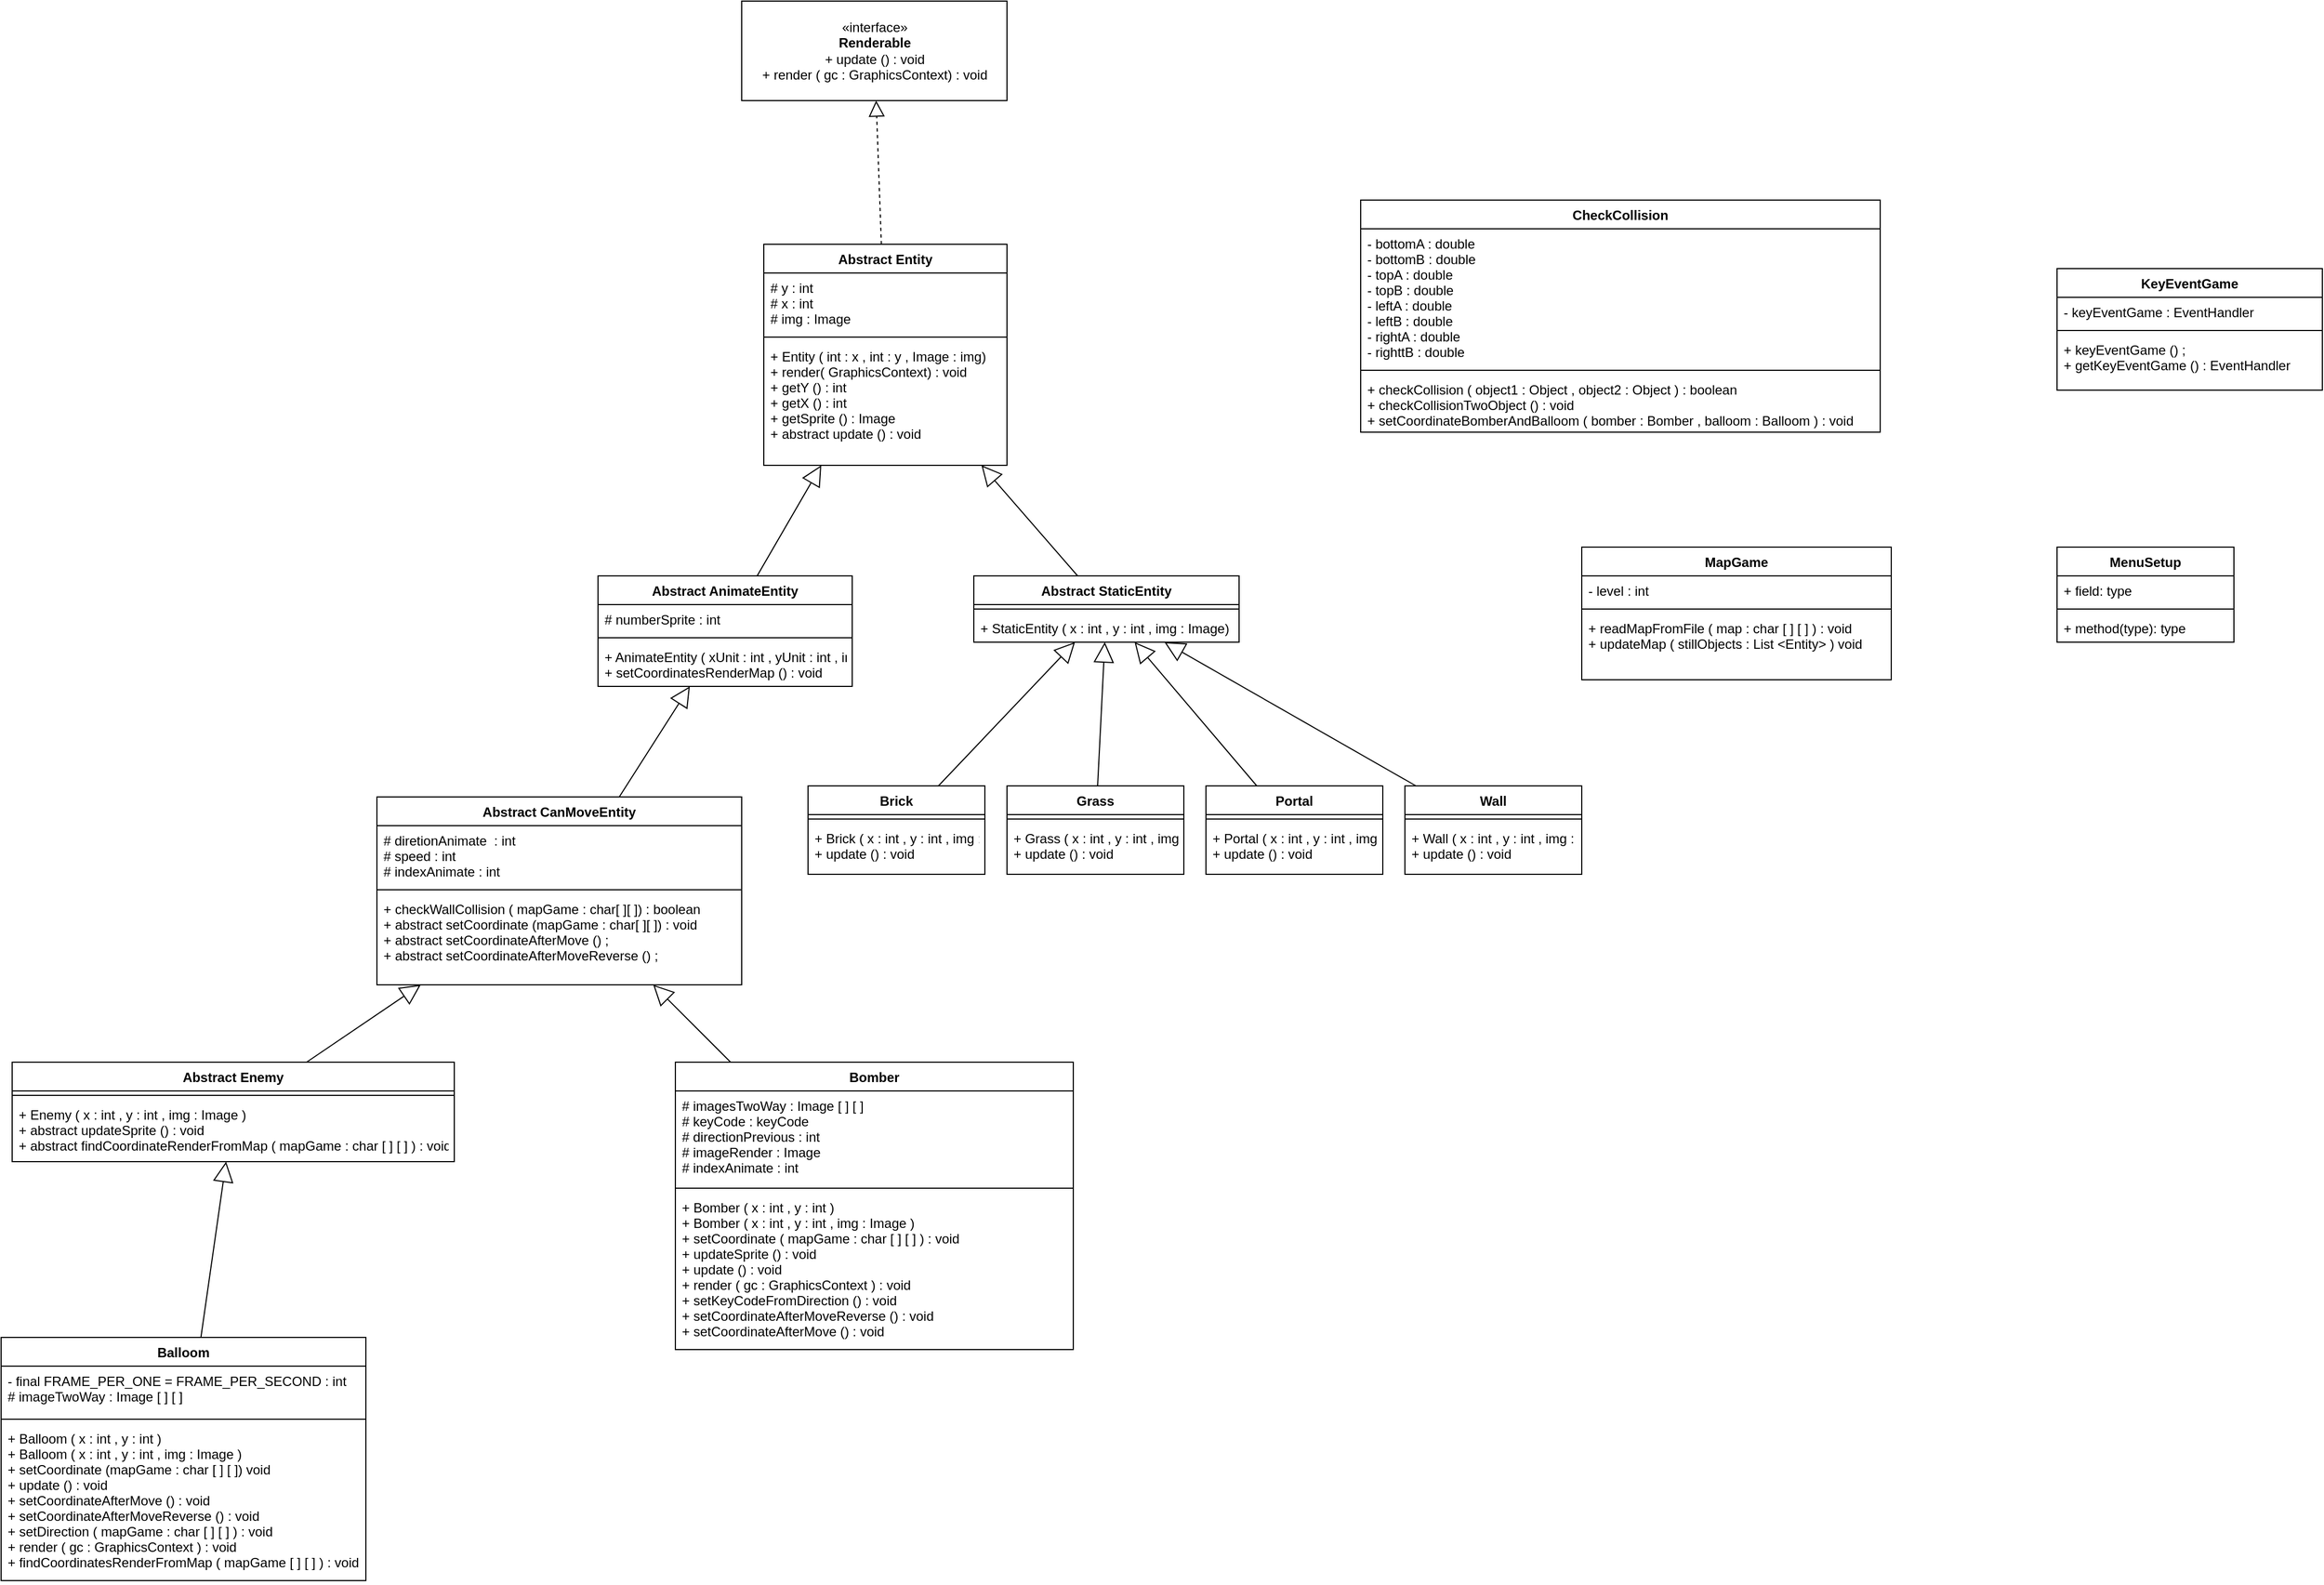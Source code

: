 <mxfile version="20.2.8" type="device"><diagram name="Page-1" id="9f46799a-70d6-7492-0946-bef42562c5a5"><mxGraphModel dx="1846" dy="1661" grid="1" gridSize="10" guides="1" tooltips="1" connect="1" arrows="1" fold="1" page="1" pageScale="1" pageWidth="1100" pageHeight="850" background="none" math="0" shadow="0"><root><mxCell id="0"/><mxCell id="1" parent="0"/><mxCell id="9HY5f6NVz9wHrXlp-6yp-5" value="Abstract Entity" style="swimlane;fontStyle=1;align=center;verticalAlign=top;childLayout=stackLayout;horizontal=1;startSize=26;horizontalStack=0;resizeParent=1;resizeParentMax=0;resizeLast=0;collapsible=1;marginBottom=0;" vertex="1" parent="1"><mxGeometry x="90" y="200" width="220" height="200" as="geometry"/></mxCell><mxCell id="9HY5f6NVz9wHrXlp-6yp-6" value="# y : int&#10;# x : int&#10;# img : Image" style="text;strokeColor=none;fillColor=none;align=left;verticalAlign=top;spacingLeft=4;spacingRight=4;overflow=hidden;rotatable=0;points=[[0,0.5],[1,0.5]];portConstraint=eastwest;" vertex="1" parent="9HY5f6NVz9wHrXlp-6yp-5"><mxGeometry y="26" width="220" height="54" as="geometry"/></mxCell><mxCell id="9HY5f6NVz9wHrXlp-6yp-7" value="" style="line;strokeWidth=1;fillColor=none;align=left;verticalAlign=middle;spacingTop=-1;spacingLeft=3;spacingRight=3;rotatable=0;labelPosition=right;points=[];portConstraint=eastwest;strokeColor=inherit;" vertex="1" parent="9HY5f6NVz9wHrXlp-6yp-5"><mxGeometry y="80" width="220" height="8" as="geometry"/></mxCell><mxCell id="9HY5f6NVz9wHrXlp-6yp-8" value="+ Entity ( int : x , int : y , Image : img)&#10;+ render( GraphicsContext) : void&#10;+ getY () : int&#10;+ getX () : int&#10;+ getSprite () : Image&#10;+ abstract update () : void &#10;" style="text;strokeColor=none;fillColor=none;align=left;verticalAlign=top;spacingLeft=4;spacingRight=4;overflow=hidden;rotatable=0;points=[[0,0.5],[1,0.5]];portConstraint=eastwest;fontStyle=0" vertex="1" parent="9HY5f6NVz9wHrXlp-6yp-5"><mxGeometry y="88" width="220" height="112" as="geometry"/></mxCell><mxCell id="9HY5f6NVz9wHrXlp-6yp-9" value="Abstract AnimateEntity" style="swimlane;fontStyle=1;align=center;verticalAlign=top;childLayout=stackLayout;horizontal=1;startSize=26;horizontalStack=0;resizeParent=1;resizeParentMax=0;resizeLast=0;collapsible=1;marginBottom=0;" vertex="1" parent="1"><mxGeometry x="-60" y="500" width="230" height="100" as="geometry"/></mxCell><mxCell id="9HY5f6NVz9wHrXlp-6yp-10" value="# numberSprite : int" style="text;strokeColor=none;fillColor=none;align=left;verticalAlign=top;spacingLeft=4;spacingRight=4;overflow=hidden;rotatable=0;points=[[0,0.5],[1,0.5]];portConstraint=eastwest;" vertex="1" parent="9HY5f6NVz9wHrXlp-6yp-9"><mxGeometry y="26" width="230" height="26" as="geometry"/></mxCell><mxCell id="9HY5f6NVz9wHrXlp-6yp-11" value="" style="line;strokeWidth=1;fillColor=none;align=left;verticalAlign=middle;spacingTop=-1;spacingLeft=3;spacingRight=3;rotatable=0;labelPosition=right;points=[];portConstraint=eastwest;strokeColor=inherit;" vertex="1" parent="9HY5f6NVz9wHrXlp-6yp-9"><mxGeometry y="52" width="230" height="8" as="geometry"/></mxCell><mxCell id="9HY5f6NVz9wHrXlp-6yp-12" value="+ AnimateEntity ( xUnit : int , yUnit : int , img : Image)&#10;+ setCoordinatesRenderMap () : void" style="text;strokeColor=none;fillColor=none;align=left;verticalAlign=top;spacingLeft=4;spacingRight=4;overflow=hidden;rotatable=0;points=[[0,0.5],[1,0.5]];portConstraint=eastwest;" vertex="1" parent="9HY5f6NVz9wHrXlp-6yp-9"><mxGeometry y="60" width="230" height="40" as="geometry"/></mxCell><mxCell id="9HY5f6NVz9wHrXlp-6yp-21" value="" style="endArrow=block;endSize=16;endFill=0;html=1;rounded=0;" edge="1" parent="1" source="9HY5f6NVz9wHrXlp-6yp-9" target="9HY5f6NVz9wHrXlp-6yp-5"><mxGeometry x="0.25" y="60" width="160" relative="1" as="geometry"><mxPoint x="310" y="420" as="sourcePoint"/><mxPoint x="470" y="420" as="targetPoint"/><mxPoint as="offset"/></mxGeometry></mxCell><mxCell id="9HY5f6NVz9wHrXlp-6yp-22" value="Abstract CanMoveEntity" style="swimlane;fontStyle=1;align=center;verticalAlign=top;childLayout=stackLayout;horizontal=1;startSize=26;horizontalStack=0;resizeParent=1;resizeParentMax=0;resizeLast=0;collapsible=1;marginBottom=0;" vertex="1" parent="1"><mxGeometry x="-260" y="700" width="330" height="170" as="geometry"/></mxCell><mxCell id="9HY5f6NVz9wHrXlp-6yp-23" value="# diretionAnimate  : int&#10;# speed : int&#10;# indexAnimate : int" style="text;strokeColor=none;fillColor=none;align=left;verticalAlign=top;spacingLeft=4;spacingRight=4;overflow=hidden;rotatable=0;points=[[0,0.5],[1,0.5]];portConstraint=eastwest;" vertex="1" parent="9HY5f6NVz9wHrXlp-6yp-22"><mxGeometry y="26" width="330" height="54" as="geometry"/></mxCell><mxCell id="9HY5f6NVz9wHrXlp-6yp-24" value="" style="line;strokeWidth=1;fillColor=none;align=left;verticalAlign=middle;spacingTop=-1;spacingLeft=3;spacingRight=3;rotatable=0;labelPosition=right;points=[];portConstraint=eastwest;strokeColor=inherit;" vertex="1" parent="9HY5f6NVz9wHrXlp-6yp-22"><mxGeometry y="80" width="330" height="8" as="geometry"/></mxCell><mxCell id="9HY5f6NVz9wHrXlp-6yp-25" value="+ checkWallCollision ( mapGame : char[ ][ ]) : boolean&#10;+ abstract setCoordinate (mapGame : char[ ][ ]) : void&#10;+ abstract setCoordinateAfterMove () ;&#10;+ abstract setCoordinateAfterMoveReverse () ;" style="text;strokeColor=none;fillColor=none;align=left;verticalAlign=top;spacingLeft=4;spacingRight=4;overflow=hidden;rotatable=0;points=[[0,0.5],[1,0.5]];portConstraint=eastwest;" vertex="1" parent="9HY5f6NVz9wHrXlp-6yp-22"><mxGeometry y="88" width="330" height="82" as="geometry"/></mxCell><mxCell id="9HY5f6NVz9wHrXlp-6yp-26" value="" style="endArrow=block;endSize=16;endFill=0;html=1;rounded=0;" edge="1" parent="1" source="9HY5f6NVz9wHrXlp-6yp-22" target="9HY5f6NVz9wHrXlp-6yp-9"><mxGeometry x="0.25" y="60" width="160" relative="1" as="geometry"><mxPoint x="360" y="680" as="sourcePoint"/><mxPoint x="320" y="600" as="targetPoint"/><mxPoint as="offset"/></mxGeometry></mxCell><mxCell id="9HY5f6NVz9wHrXlp-6yp-27" value="Abstract StaticEntity" style="swimlane;fontStyle=1;align=center;verticalAlign=top;childLayout=stackLayout;horizontal=1;startSize=26;horizontalStack=0;resizeParent=1;resizeParentMax=0;resizeLast=0;collapsible=1;marginBottom=0;" vertex="1" parent="1"><mxGeometry x="280" y="500" width="240" height="60" as="geometry"/></mxCell><mxCell id="9HY5f6NVz9wHrXlp-6yp-29" value="" style="line;strokeWidth=1;fillColor=none;align=left;verticalAlign=middle;spacingTop=-1;spacingLeft=3;spacingRight=3;rotatable=0;labelPosition=right;points=[];portConstraint=eastwest;strokeColor=inherit;" vertex="1" parent="9HY5f6NVz9wHrXlp-6yp-27"><mxGeometry y="26" width="240" height="8" as="geometry"/></mxCell><mxCell id="9HY5f6NVz9wHrXlp-6yp-30" value="+ StaticEntity ( x : int , y : int , img : Image) " style="text;strokeColor=none;fillColor=none;align=left;verticalAlign=top;spacingLeft=4;spacingRight=4;overflow=hidden;rotatable=0;points=[[0,0.5],[1,0.5]];portConstraint=eastwest;" vertex="1" parent="9HY5f6NVz9wHrXlp-6yp-27"><mxGeometry y="34" width="240" height="26" as="geometry"/></mxCell><mxCell id="9HY5f6NVz9wHrXlp-6yp-31" value="" style="endArrow=block;endSize=16;endFill=0;html=1;rounded=0;" edge="1" parent="1" source="9HY5f6NVz9wHrXlp-6yp-27" target="9HY5f6NVz9wHrXlp-6yp-5"><mxGeometry x="0.25" y="60" width="160" relative="1" as="geometry"><mxPoint x="94" y="510" as="sourcePoint"/><mxPoint x="152" y="410" as="targetPoint"/><mxPoint as="offset"/></mxGeometry></mxCell><mxCell id="9HY5f6NVz9wHrXlp-6yp-32" value="Brick" style="swimlane;fontStyle=1;align=center;verticalAlign=top;childLayout=stackLayout;horizontal=1;startSize=26;horizontalStack=0;resizeParent=1;resizeParentMax=0;resizeLast=0;collapsible=1;marginBottom=0;" vertex="1" parent="1"><mxGeometry x="130" y="690" width="160" height="80" as="geometry"/></mxCell><mxCell id="9HY5f6NVz9wHrXlp-6yp-34" value="" style="line;strokeWidth=1;fillColor=none;align=left;verticalAlign=middle;spacingTop=-1;spacingLeft=3;spacingRight=3;rotatable=0;labelPosition=right;points=[];portConstraint=eastwest;strokeColor=inherit;" vertex="1" parent="9HY5f6NVz9wHrXlp-6yp-32"><mxGeometry y="26" width="160" height="8" as="geometry"/></mxCell><mxCell id="9HY5f6NVz9wHrXlp-6yp-35" value="+ Brick ( x : int , y : int , img : Image)&#10;+ update () : void" style="text;strokeColor=none;fillColor=none;align=left;verticalAlign=top;spacingLeft=4;spacingRight=4;overflow=hidden;rotatable=0;points=[[0,0.5],[1,0.5]];portConstraint=eastwest;" vertex="1" parent="9HY5f6NVz9wHrXlp-6yp-32"><mxGeometry y="34" width="160" height="46" as="geometry"/></mxCell><mxCell id="9HY5f6NVz9wHrXlp-6yp-36" value="Grass" style="swimlane;fontStyle=1;align=center;verticalAlign=top;childLayout=stackLayout;horizontal=1;startSize=26;horizontalStack=0;resizeParent=1;resizeParentMax=0;resizeLast=0;collapsible=1;marginBottom=0;" vertex="1" parent="1"><mxGeometry x="310" y="690" width="160" height="80" as="geometry"/></mxCell><mxCell id="9HY5f6NVz9wHrXlp-6yp-37" value="" style="line;strokeWidth=1;fillColor=none;align=left;verticalAlign=middle;spacingTop=-1;spacingLeft=3;spacingRight=3;rotatable=0;labelPosition=right;points=[];portConstraint=eastwest;strokeColor=inherit;" vertex="1" parent="9HY5f6NVz9wHrXlp-6yp-36"><mxGeometry y="26" width="160" height="8" as="geometry"/></mxCell><mxCell id="9HY5f6NVz9wHrXlp-6yp-38" value="+ Grass ( x : int , y : int , img : Image)&#10;+ update () : void" style="text;strokeColor=none;fillColor=none;align=left;verticalAlign=top;spacingLeft=4;spacingRight=4;overflow=hidden;rotatable=0;points=[[0,0.5],[1,0.5]];portConstraint=eastwest;" vertex="1" parent="9HY5f6NVz9wHrXlp-6yp-36"><mxGeometry y="34" width="160" height="46" as="geometry"/></mxCell><mxCell id="9HY5f6NVz9wHrXlp-6yp-39" value="Portal" style="swimlane;fontStyle=1;align=center;verticalAlign=top;childLayout=stackLayout;horizontal=1;startSize=26;horizontalStack=0;resizeParent=1;resizeParentMax=0;resizeLast=0;collapsible=1;marginBottom=0;" vertex="1" parent="1"><mxGeometry x="490" y="690" width="160" height="80" as="geometry"/></mxCell><mxCell id="9HY5f6NVz9wHrXlp-6yp-40" value="" style="line;strokeWidth=1;fillColor=none;align=left;verticalAlign=middle;spacingTop=-1;spacingLeft=3;spacingRight=3;rotatable=0;labelPosition=right;points=[];portConstraint=eastwest;strokeColor=inherit;" vertex="1" parent="9HY5f6NVz9wHrXlp-6yp-39"><mxGeometry y="26" width="160" height="8" as="geometry"/></mxCell><mxCell id="9HY5f6NVz9wHrXlp-6yp-41" value="+ Portal ( x : int , y : int , img : Image)&#10;+ update () : void" style="text;strokeColor=none;fillColor=none;align=left;verticalAlign=top;spacingLeft=4;spacingRight=4;overflow=hidden;rotatable=0;points=[[0,0.5],[1,0.5]];portConstraint=eastwest;" vertex="1" parent="9HY5f6NVz9wHrXlp-6yp-39"><mxGeometry y="34" width="160" height="46" as="geometry"/></mxCell><mxCell id="9HY5f6NVz9wHrXlp-6yp-42" value="Wall" style="swimlane;fontStyle=1;align=center;verticalAlign=top;childLayout=stackLayout;horizontal=1;startSize=26;horizontalStack=0;resizeParent=1;resizeParentMax=0;resizeLast=0;collapsible=1;marginBottom=0;" vertex="1" parent="1"><mxGeometry x="670" y="690" width="160" height="80" as="geometry"/></mxCell><mxCell id="9HY5f6NVz9wHrXlp-6yp-43" value="" style="line;strokeWidth=1;fillColor=none;align=left;verticalAlign=middle;spacingTop=-1;spacingLeft=3;spacingRight=3;rotatable=0;labelPosition=right;points=[];portConstraint=eastwest;strokeColor=inherit;" vertex="1" parent="9HY5f6NVz9wHrXlp-6yp-42"><mxGeometry y="26" width="160" height="8" as="geometry"/></mxCell><mxCell id="9HY5f6NVz9wHrXlp-6yp-44" value="+ Wall ( x : int , y : int , img : Image)&#10;+ update () : void" style="text;strokeColor=none;fillColor=none;align=left;verticalAlign=top;spacingLeft=4;spacingRight=4;overflow=hidden;rotatable=0;points=[[0,0.5],[1,0.5]];portConstraint=eastwest;" vertex="1" parent="9HY5f6NVz9wHrXlp-6yp-42"><mxGeometry y="34" width="160" height="46" as="geometry"/></mxCell><mxCell id="9HY5f6NVz9wHrXlp-6yp-45" value="" style="endArrow=block;endSize=16;endFill=0;html=1;rounded=0;" edge="1" parent="1" source="9HY5f6NVz9wHrXlp-6yp-32" target="9HY5f6NVz9wHrXlp-6yp-27"><mxGeometry x="0.25" y="60" width="160" relative="1" as="geometry"><mxPoint x="-39.651" y="710" as="sourcePoint"/><mxPoint x="30.116" y="610" as="targetPoint"/><mxPoint as="offset"/></mxGeometry></mxCell><mxCell id="9HY5f6NVz9wHrXlp-6yp-46" value="" style="endArrow=block;endSize=16;endFill=0;html=1;rounded=0;" edge="1" parent="1" source="9HY5f6NVz9wHrXlp-6yp-36" target="9HY5f6NVz9wHrXlp-6yp-27"><mxGeometry x="0.25" y="60" width="160" relative="1" as="geometry"><mxPoint x="-29.651" y="720" as="sourcePoint"/><mxPoint x="40.116" y="620" as="targetPoint"/><mxPoint as="offset"/></mxGeometry></mxCell><mxCell id="9HY5f6NVz9wHrXlp-6yp-47" value="" style="endArrow=block;endSize=16;endFill=0;html=1;rounded=0;" edge="1" parent="1" source="9HY5f6NVz9wHrXlp-6yp-39" target="9HY5f6NVz9wHrXlp-6yp-27"><mxGeometry x="0.25" y="60" width="160" relative="1" as="geometry"><mxPoint x="-19.651" y="730" as="sourcePoint"/><mxPoint x="50.116" y="630" as="targetPoint"/><mxPoint as="offset"/></mxGeometry></mxCell><mxCell id="9HY5f6NVz9wHrXlp-6yp-48" value="" style="endArrow=block;endSize=16;endFill=0;html=1;rounded=0;" edge="1" parent="1" source="9HY5f6NVz9wHrXlp-6yp-42" target="9HY5f6NVz9wHrXlp-6yp-27"><mxGeometry x="0.25" y="60" width="160" relative="1" as="geometry"><mxPoint x="480" y="820" as="sourcePoint"/><mxPoint x="60.116" y="640" as="targetPoint"/><mxPoint as="offset"/></mxGeometry></mxCell><mxCell id="9HY5f6NVz9wHrXlp-6yp-49" value="Bomber" style="swimlane;fontStyle=1;align=center;verticalAlign=top;childLayout=stackLayout;horizontal=1;startSize=26;horizontalStack=0;resizeParent=1;resizeParentMax=0;resizeLast=0;collapsible=1;marginBottom=0;" vertex="1" parent="1"><mxGeometry x="10" y="940" width="360" height="260" as="geometry"/></mxCell><mxCell id="9HY5f6NVz9wHrXlp-6yp-50" value="# imagesTwoWay : Image [ ] [ ]&#10;# keyCode : keyCode&#10;# directionPrevious : int&#10;# imageRender : Image&#10;# indexAnimate : int" style="text;strokeColor=none;fillColor=none;align=left;verticalAlign=top;spacingLeft=4;spacingRight=4;overflow=hidden;rotatable=0;points=[[0,0.5],[1,0.5]];portConstraint=eastwest;" vertex="1" parent="9HY5f6NVz9wHrXlp-6yp-49"><mxGeometry y="26" width="360" height="84" as="geometry"/></mxCell><mxCell id="9HY5f6NVz9wHrXlp-6yp-51" value="" style="line;strokeWidth=1;fillColor=none;align=left;verticalAlign=middle;spacingTop=-1;spacingLeft=3;spacingRight=3;rotatable=0;labelPosition=right;points=[];portConstraint=eastwest;strokeColor=inherit;" vertex="1" parent="9HY5f6NVz9wHrXlp-6yp-49"><mxGeometry y="110" width="360" height="8" as="geometry"/></mxCell><mxCell id="9HY5f6NVz9wHrXlp-6yp-52" value="+ Bomber ( x : int , y : int )&#10;+ Bomber ( x : int , y : int , img : Image )&#10;+ setCoordinate ( mapGame : char [ ] [ ] ) : void&#10;+ updateSprite () : void&#10;+ update () : void&#10;+ render ( gc : GraphicsContext ) : void&#10;+ setKeyCodeFromDirection () : void&#10;+ setCoordinateAfterMoveReverse () : void&#10;+ setCoordinateAfterMove () : void" style="text;strokeColor=none;fillColor=none;align=left;verticalAlign=top;spacingLeft=4;spacingRight=4;overflow=hidden;rotatable=0;points=[[0,0.5],[1,0.5]];portConstraint=eastwest;" vertex="1" parent="9HY5f6NVz9wHrXlp-6yp-49"><mxGeometry y="118" width="360" height="142" as="geometry"/></mxCell><mxCell id="9HY5f6NVz9wHrXlp-6yp-53" value="" style="endArrow=block;endSize=16;endFill=0;html=1;rounded=0;" edge="1" parent="1" source="9HY5f6NVz9wHrXlp-6yp-49" target="9HY5f6NVz9wHrXlp-6yp-22"><mxGeometry x="0.25" y="60" width="160" relative="1" as="geometry"><mxPoint x="-39.651" y="710" as="sourcePoint"/><mxPoint x="210" y="840" as="targetPoint"/><mxPoint as="offset"/></mxGeometry></mxCell><mxCell id="9HY5f6NVz9wHrXlp-6yp-58" value="Abstract Enemy" style="swimlane;fontStyle=1;align=center;verticalAlign=top;childLayout=stackLayout;horizontal=1;startSize=26;horizontalStack=0;resizeParent=1;resizeParentMax=0;resizeLast=0;collapsible=1;marginBottom=0;" vertex="1" parent="1"><mxGeometry x="-590" y="940" width="400" height="90" as="geometry"/></mxCell><mxCell id="9HY5f6NVz9wHrXlp-6yp-60" value="" style="line;strokeWidth=1;fillColor=none;align=left;verticalAlign=middle;spacingTop=-1;spacingLeft=3;spacingRight=3;rotatable=0;labelPosition=right;points=[];portConstraint=eastwest;strokeColor=inherit;" vertex="1" parent="9HY5f6NVz9wHrXlp-6yp-58"><mxGeometry y="26" width="400" height="8" as="geometry"/></mxCell><mxCell id="9HY5f6NVz9wHrXlp-6yp-61" value="+ Enemy ( x : int , y : int , img : Image ) &#10;+ abstract updateSprite () : void&#10;+ abstract findCoordinateRenderFromMap ( mapGame : char [ ] [ ] ) : void" style="text;strokeColor=none;fillColor=none;align=left;verticalAlign=top;spacingLeft=4;spacingRight=4;overflow=hidden;rotatable=0;points=[[0,0.5],[1,0.5]];portConstraint=eastwest;" vertex="1" parent="9HY5f6NVz9wHrXlp-6yp-58"><mxGeometry y="34" width="400" height="56" as="geometry"/></mxCell><mxCell id="9HY5f6NVz9wHrXlp-6yp-62" value="" style="endArrow=block;endSize=16;endFill=0;html=1;rounded=0;" edge="1" parent="1" source="9HY5f6NVz9wHrXlp-6yp-58" target="9HY5f6NVz9wHrXlp-6yp-22"><mxGeometry x="0.25" y="60" width="160" relative="1" as="geometry"><mxPoint x="60.189" y="910" as="sourcePoint"/><mxPoint x="-15.094" y="840" as="targetPoint"/><mxPoint as="offset"/></mxGeometry></mxCell><mxCell id="9HY5f6NVz9wHrXlp-6yp-63" value="Balloom" style="swimlane;fontStyle=1;align=center;verticalAlign=top;childLayout=stackLayout;horizontal=1;startSize=26;horizontalStack=0;resizeParent=1;resizeParentMax=0;resizeLast=0;collapsible=1;marginBottom=0;" vertex="1" parent="1"><mxGeometry x="-600" y="1189" width="330" height="220" as="geometry"/></mxCell><mxCell id="9HY5f6NVz9wHrXlp-6yp-64" value="- final FRAME_PER_ONE = FRAME_PER_SECOND : int&#10;# imageTwoWay : Image [ ] [ ]" style="text;strokeColor=none;fillColor=none;align=left;verticalAlign=top;spacingLeft=4;spacingRight=4;overflow=hidden;rotatable=0;points=[[0,0.5],[1,0.5]];portConstraint=eastwest;" vertex="1" parent="9HY5f6NVz9wHrXlp-6yp-63"><mxGeometry y="26" width="330" height="44" as="geometry"/></mxCell><mxCell id="9HY5f6NVz9wHrXlp-6yp-65" value="" style="line;strokeWidth=1;fillColor=none;align=left;verticalAlign=middle;spacingTop=-1;spacingLeft=3;spacingRight=3;rotatable=0;labelPosition=right;points=[];portConstraint=eastwest;strokeColor=inherit;" vertex="1" parent="9HY5f6NVz9wHrXlp-6yp-63"><mxGeometry y="70" width="330" height="8" as="geometry"/></mxCell><mxCell id="9HY5f6NVz9wHrXlp-6yp-66" value="+ Balloom ( x : int , y : int )&#10;+ Balloom ( x : int , y : int , img : Image )&#10;+ setCoordinate (mapGame : char [ ] [ ]) void&#10;+ update () : void&#10;+ setCoordinateAfterMove () : void&#10;+ setCoordinateAfterMoveReverse () : void &#10;+ setDirection ( mapGame : char [ ] [ ] ) : void&#10;+ render ( gc : GraphicsContext ) : void&#10;+ findCoordinatesRenderFromMap ( mapGame [ ] [ ] ) : void" style="text;strokeColor=none;fillColor=none;align=left;verticalAlign=top;spacingLeft=4;spacingRight=4;overflow=hidden;rotatable=0;points=[[0,0.5],[1,0.5]];portConstraint=eastwest;" vertex="1" parent="9HY5f6NVz9wHrXlp-6yp-63"><mxGeometry y="78" width="330" height="142" as="geometry"/></mxCell><mxCell id="9HY5f6NVz9wHrXlp-6yp-71" value="" style="endArrow=block;endSize=16;endFill=0;html=1;rounded=0;" edge="1" parent="1" source="9HY5f6NVz9wHrXlp-6yp-63" target="9HY5f6NVz9wHrXlp-6yp-58"><mxGeometry x="0.25" y="60" width="160" relative="1" as="geometry"><mxPoint x="-304.681" y="950" as="sourcePoint"/><mxPoint x="-166.596" y="840" as="targetPoint"/><mxPoint as="offset"/></mxGeometry></mxCell><mxCell id="9HY5f6NVz9wHrXlp-6yp-72" value="«interface»&lt;br&gt;&lt;b&gt;Renderable&lt;br&gt;&lt;/b&gt;+ update () : void&lt;br&gt;+ render ( gc : GraphicsContext) : void" style="html=1;" vertex="1" parent="1"><mxGeometry x="70" y="-20" width="240" height="90" as="geometry"/></mxCell><mxCell id="9HY5f6NVz9wHrXlp-6yp-73" value="" style="endArrow=block;dashed=1;endFill=0;endSize=12;html=1;rounded=0;" edge="1" parent="1" source="9HY5f6NVz9wHrXlp-6yp-5" target="9HY5f6NVz9wHrXlp-6yp-72"><mxGeometry width="160" relative="1" as="geometry"><mxPoint x="230" y="200" as="sourcePoint"/><mxPoint x="390" y="200" as="targetPoint"/></mxGeometry></mxCell><mxCell id="9HY5f6NVz9wHrXlp-6yp-81" value="CheckCollision" style="swimlane;fontStyle=1;align=center;verticalAlign=top;childLayout=stackLayout;horizontal=1;startSize=26;horizontalStack=0;resizeParent=1;resizeParentMax=0;resizeLast=0;collapsible=1;marginBottom=0;" vertex="1" parent="1"><mxGeometry x="630" y="160" width="470" height="210" as="geometry"/></mxCell><mxCell id="9HY5f6NVz9wHrXlp-6yp-82" value="- bottomA : double &#10;- bottomB : double&#10;- topA : double &#10;- topB : double&#10;- leftA : double&#10;- leftB : double&#10;- rightA : double&#10;- righttB : double" style="text;strokeColor=none;fillColor=none;align=left;verticalAlign=top;spacingLeft=4;spacingRight=4;overflow=hidden;rotatable=0;points=[[0,0.5],[1,0.5]];portConstraint=eastwest;" vertex="1" parent="9HY5f6NVz9wHrXlp-6yp-81"><mxGeometry y="26" width="470" height="124" as="geometry"/></mxCell><mxCell id="9HY5f6NVz9wHrXlp-6yp-83" value="" style="line;strokeWidth=1;fillColor=none;align=left;verticalAlign=middle;spacingTop=-1;spacingLeft=3;spacingRight=3;rotatable=0;labelPosition=right;points=[];portConstraint=eastwest;strokeColor=inherit;" vertex="1" parent="9HY5f6NVz9wHrXlp-6yp-81"><mxGeometry y="150" width="470" height="8" as="geometry"/></mxCell><mxCell id="9HY5f6NVz9wHrXlp-6yp-84" value="+ checkCollision ( object1 : Object , object2 : Object ) : boolean&#10;+ checkCollisionTwoObject () : void&#10;+ setCoordinateBomberAndBalloom ( bomber : Bomber , balloom : Balloom ) : void" style="text;strokeColor=none;fillColor=none;align=left;verticalAlign=top;spacingLeft=4;spacingRight=4;overflow=hidden;rotatable=0;points=[[0,0.5],[1,0.5]];portConstraint=eastwest;" vertex="1" parent="9HY5f6NVz9wHrXlp-6yp-81"><mxGeometry y="158" width="470" height="52" as="geometry"/></mxCell><mxCell id="9HY5f6NVz9wHrXlp-6yp-85" value="KeyEventGame" style="swimlane;fontStyle=1;align=center;verticalAlign=top;childLayout=stackLayout;horizontal=1;startSize=26;horizontalStack=0;resizeParent=1;resizeParentMax=0;resizeLast=0;collapsible=1;marginBottom=0;" vertex="1" parent="1"><mxGeometry x="1260" y="222" width="240" height="110" as="geometry"/></mxCell><mxCell id="9HY5f6NVz9wHrXlp-6yp-86" value="- keyEventGame : EventHandler" style="text;strokeColor=none;fillColor=none;align=left;verticalAlign=top;spacingLeft=4;spacingRight=4;overflow=hidden;rotatable=0;points=[[0,0.5],[1,0.5]];portConstraint=eastwest;" vertex="1" parent="9HY5f6NVz9wHrXlp-6yp-85"><mxGeometry y="26" width="240" height="26" as="geometry"/></mxCell><mxCell id="9HY5f6NVz9wHrXlp-6yp-87" value="" style="line;strokeWidth=1;fillColor=none;align=left;verticalAlign=middle;spacingTop=-1;spacingLeft=3;spacingRight=3;rotatable=0;labelPosition=right;points=[];portConstraint=eastwest;strokeColor=inherit;" vertex="1" parent="9HY5f6NVz9wHrXlp-6yp-85"><mxGeometry y="52" width="240" height="8" as="geometry"/></mxCell><mxCell id="9HY5f6NVz9wHrXlp-6yp-88" value="+ keyEventGame () ;&#10;+ getKeyEventGame () : EventHandler&#10;&#10;" style="text;strokeColor=none;fillColor=none;align=left;verticalAlign=top;spacingLeft=4;spacingRight=4;overflow=hidden;rotatable=0;points=[[0,0.5],[1,0.5]];portConstraint=eastwest;" vertex="1" parent="9HY5f6NVz9wHrXlp-6yp-85"><mxGeometry y="60" width="240" height="50" as="geometry"/></mxCell><mxCell id="9HY5f6NVz9wHrXlp-6yp-89" value="MapGame" style="swimlane;fontStyle=1;align=center;verticalAlign=top;childLayout=stackLayout;horizontal=1;startSize=26;horizontalStack=0;resizeParent=1;resizeParentMax=0;resizeLast=0;collapsible=1;marginBottom=0;" vertex="1" parent="1"><mxGeometry x="830" y="474" width="280" height="120" as="geometry"/></mxCell><mxCell id="9HY5f6NVz9wHrXlp-6yp-90" value="- level : int" style="text;strokeColor=none;fillColor=none;align=left;verticalAlign=top;spacingLeft=4;spacingRight=4;overflow=hidden;rotatable=0;points=[[0,0.5],[1,0.5]];portConstraint=eastwest;" vertex="1" parent="9HY5f6NVz9wHrXlp-6yp-89"><mxGeometry y="26" width="280" height="26" as="geometry"/></mxCell><mxCell id="9HY5f6NVz9wHrXlp-6yp-91" value="" style="line;strokeWidth=1;fillColor=none;align=left;verticalAlign=middle;spacingTop=-1;spacingLeft=3;spacingRight=3;rotatable=0;labelPosition=right;points=[];portConstraint=eastwest;strokeColor=inherit;" vertex="1" parent="9HY5f6NVz9wHrXlp-6yp-89"><mxGeometry y="52" width="280" height="8" as="geometry"/></mxCell><mxCell id="9HY5f6NVz9wHrXlp-6yp-92" value="+ readMapFromFile ( map : char [ ] [ ] ) : void&#10;+ updateMap ( stillObjects : List &lt;Entity&gt; ) void" style="text;strokeColor=none;fillColor=none;align=left;verticalAlign=top;spacingLeft=4;spacingRight=4;overflow=hidden;rotatable=0;points=[[0,0.5],[1,0.5]];portConstraint=eastwest;" vertex="1" parent="9HY5f6NVz9wHrXlp-6yp-89"><mxGeometry y="60" width="280" height="60" as="geometry"/></mxCell><mxCell id="9HY5f6NVz9wHrXlp-6yp-93" value="MenuSetup" style="swimlane;fontStyle=1;align=center;verticalAlign=top;childLayout=stackLayout;horizontal=1;startSize=26;horizontalStack=0;resizeParent=1;resizeParentMax=0;resizeLast=0;collapsible=1;marginBottom=0;" vertex="1" parent="1"><mxGeometry x="1260" y="474" width="160" height="86" as="geometry"/></mxCell><mxCell id="9HY5f6NVz9wHrXlp-6yp-94" value="+ field: type" style="text;strokeColor=none;fillColor=none;align=left;verticalAlign=top;spacingLeft=4;spacingRight=4;overflow=hidden;rotatable=0;points=[[0,0.5],[1,0.5]];portConstraint=eastwest;" vertex="1" parent="9HY5f6NVz9wHrXlp-6yp-93"><mxGeometry y="26" width="160" height="26" as="geometry"/></mxCell><mxCell id="9HY5f6NVz9wHrXlp-6yp-95" value="" style="line;strokeWidth=1;fillColor=none;align=left;verticalAlign=middle;spacingTop=-1;spacingLeft=3;spacingRight=3;rotatable=0;labelPosition=right;points=[];portConstraint=eastwest;strokeColor=inherit;" vertex="1" parent="9HY5f6NVz9wHrXlp-6yp-93"><mxGeometry y="52" width="160" height="8" as="geometry"/></mxCell><mxCell id="9HY5f6NVz9wHrXlp-6yp-96" value="+ method(type): type" style="text;strokeColor=none;fillColor=none;align=left;verticalAlign=top;spacingLeft=4;spacingRight=4;overflow=hidden;rotatable=0;points=[[0,0.5],[1,0.5]];portConstraint=eastwest;" vertex="1" parent="9HY5f6NVz9wHrXlp-6yp-93"><mxGeometry y="60" width="160" height="26" as="geometry"/></mxCell></root></mxGraphModel></diagram></mxfile>
